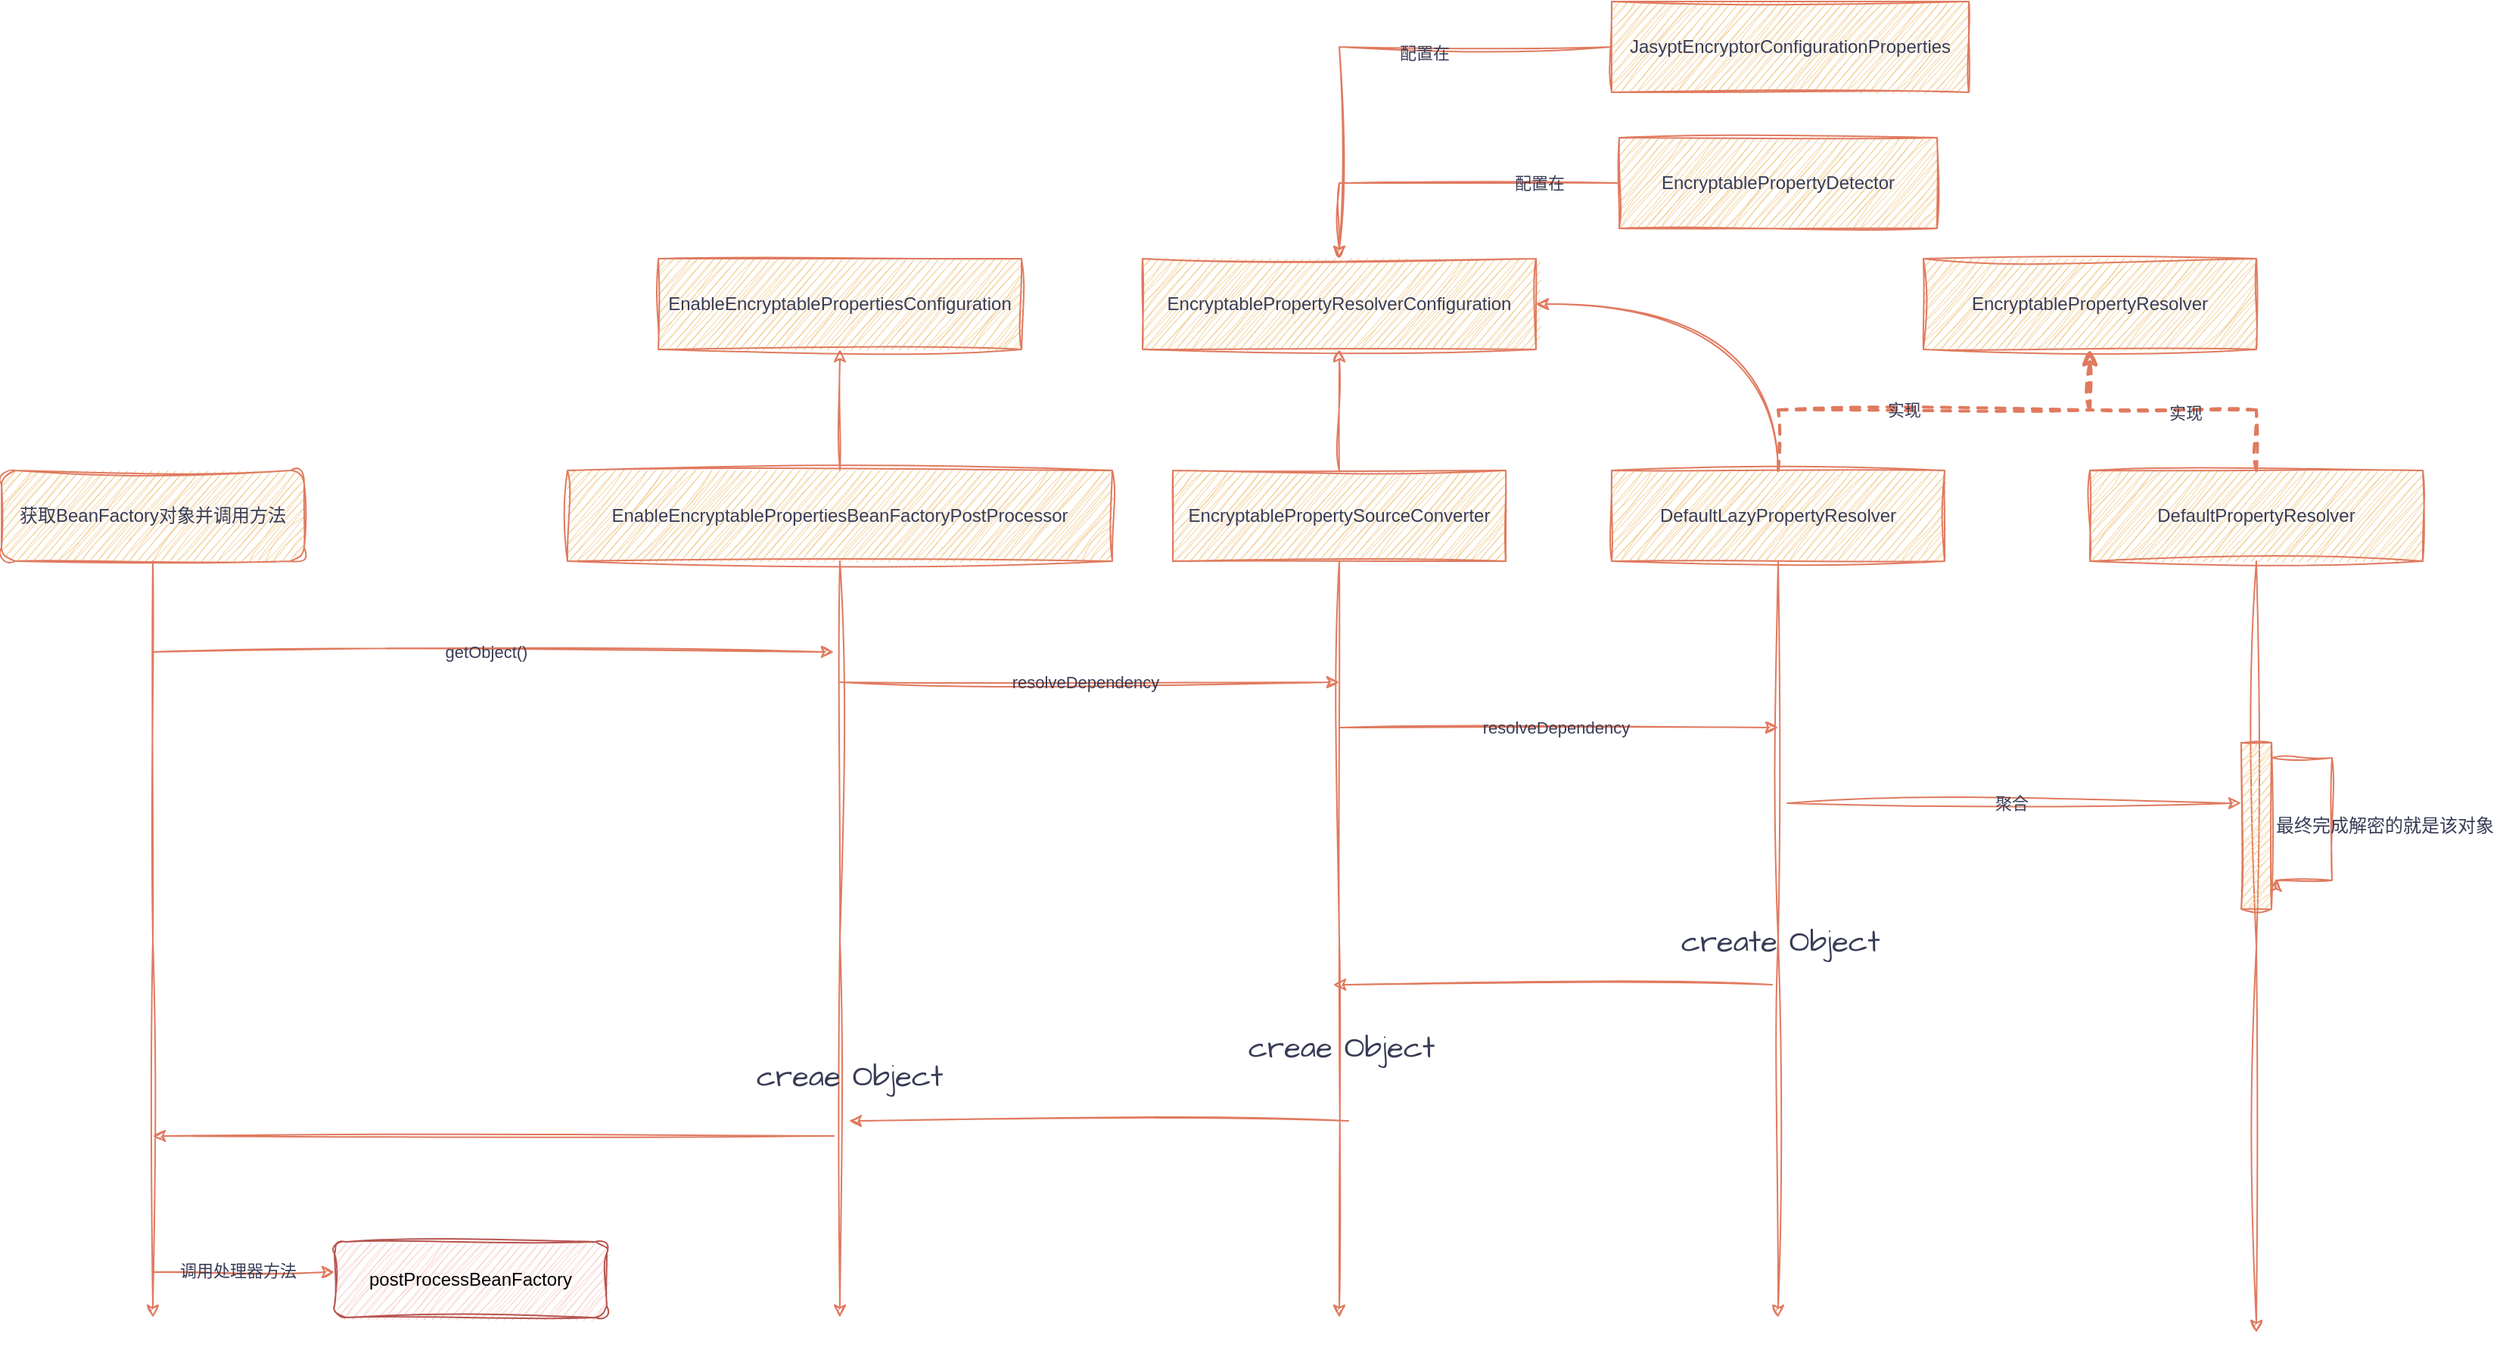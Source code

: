 <mxfile version="22.1.11" type="device">
  <diagram name="第 1 页" id="Nq9HP8k-YOlnzldPy4ng">
    <mxGraphModel dx="1034" dy="1680" grid="1" gridSize="10" guides="1" tooltips="1" connect="1" arrows="1" fold="1" page="1" pageScale="1" pageWidth="827" pageHeight="1169" math="0" shadow="0">
      <root>
        <mxCell id="0" />
        <mxCell id="1" parent="0" />
        <mxCell id="cHM0vzmXSG49mNPS2hCI-51" style="edgeStyle=orthogonalEdgeStyle;rounded=0;hachureGap=4;orthogonalLoop=1;jettySize=auto;html=1;strokeColor=#E07A5F;fontFamily=Architects Daughter;fontSource=https%3A%2F%2Ffonts.googleapis.com%2Fcss%3Ffamily%3DArchitects%2BDaughter;fontSize=16;fontColor=default;fillColor=#F2CC8F;sketch=1;curveFitting=1;jiggle=2;labelBackgroundColor=none;" edge="1" parent="1" source="cHM0vzmXSG49mNPS2hCI-48">
          <mxGeometry relative="1" as="geometry">
            <mxPoint x="1530" y="850" as="targetPoint" />
          </mxGeometry>
        </mxCell>
        <mxCell id="cHM0vzmXSG49mNPS2hCI-9" style="edgeStyle=orthogonalEdgeStyle;rounded=0;orthogonalLoop=1;jettySize=auto;html=1;labelBackgroundColor=none;strokeColor=#E07A5F;fontColor=default;sketch=1;curveFitting=1;jiggle=2;" edge="1" parent="1" source="cHM0vzmXSG49mNPS2hCI-8">
          <mxGeometry relative="1" as="geometry">
            <mxPoint x="1214" y="840" as="targetPoint" />
          </mxGeometry>
        </mxCell>
        <mxCell id="cHM0vzmXSG49mNPS2hCI-28" value="create Object" style="edgeLabel;html=1;align=center;verticalAlign=middle;resizable=0;points=[];fontSize=20;fontFamily=Architects Daughter;fontColor=#393C56;labelBackgroundColor=none;sketch=1;curveFitting=1;jiggle=2;" vertex="1" connectable="0" parent="cHM0vzmXSG49mNPS2hCI-9">
          <mxGeometry x="0.225" y="2" relative="1" as="geometry">
            <mxPoint x="-2" y="-55" as="offset" />
          </mxGeometry>
        </mxCell>
        <mxCell id="cHM0vzmXSG49mNPS2hCI-1" value="EnableEncryptablePropertiesConfiguration" style="rounded=0;whiteSpace=wrap;html=1;labelBackgroundColor=none;fillColor=#F2CC8F;strokeColor=#E07A5F;sketch=1;curveFitting=1;jiggle=2;fontColor=#393C56;" vertex="1" parent="1">
          <mxGeometry x="474" y="140" width="240" height="60" as="geometry" />
        </mxCell>
        <mxCell id="cHM0vzmXSG49mNPS2hCI-5" style="edgeStyle=orthogonalEdgeStyle;rounded=0;orthogonalLoop=1;jettySize=auto;html=1;labelBackgroundColor=none;strokeColor=#E07A5F;fontColor=default;sketch=1;curveFitting=1;jiggle=2;" edge="1" parent="1" source="cHM0vzmXSG49mNPS2hCI-2">
          <mxGeometry relative="1" as="geometry">
            <mxPoint x="594" y="840" as="targetPoint" />
          </mxGeometry>
        </mxCell>
        <mxCell id="cHM0vzmXSG49mNPS2hCI-12" style="edgeStyle=orthogonalEdgeStyle;rounded=0;orthogonalLoop=1;jettySize=auto;html=1;exitX=0.5;exitY=0;exitDx=0;exitDy=0;entryX=0.5;entryY=1;entryDx=0;entryDy=0;labelBackgroundColor=none;strokeColor=#E07A5F;fontColor=default;sketch=1;curveFitting=1;jiggle=2;" edge="1" parent="1" source="cHM0vzmXSG49mNPS2hCI-2" target="cHM0vzmXSG49mNPS2hCI-1">
          <mxGeometry relative="1" as="geometry" />
        </mxCell>
        <mxCell id="cHM0vzmXSG49mNPS2hCI-2" value="EnableEncryptablePropertiesBeanFactoryPostProcessor" style="rounded=0;whiteSpace=wrap;html=1;labelBackgroundColor=none;fillColor=#F2CC8F;strokeColor=#E07A5F;fontColor=#393C56;sketch=1;curveFitting=1;jiggle=2;" vertex="1" parent="1">
          <mxGeometry x="414" y="280" width="360" height="60" as="geometry" />
        </mxCell>
        <mxCell id="cHM0vzmXSG49mNPS2hCI-6" style="edgeStyle=orthogonalEdgeStyle;rounded=0;orthogonalLoop=1;jettySize=auto;html=1;labelBackgroundColor=none;strokeColor=#E07A5F;fontColor=default;sketch=1;curveFitting=1;jiggle=2;" edge="1" parent="1" source="cHM0vzmXSG49mNPS2hCI-4">
          <mxGeometry relative="1" as="geometry">
            <mxPoint x="924" y="840" as="targetPoint" />
          </mxGeometry>
        </mxCell>
        <mxCell id="cHM0vzmXSG49mNPS2hCI-30" value="creae Object" style="edgeLabel;html=1;align=center;verticalAlign=middle;resizable=0;points=[];fontSize=20;fontFamily=Architects Daughter;fontColor=#393C56;labelBackgroundColor=none;sketch=1;curveFitting=1;jiggle=2;" vertex="1" connectable="0" parent="cHM0vzmXSG49mNPS2hCI-6">
          <mxGeometry x="0.383" y="1" relative="1" as="geometry">
            <mxPoint x="-1" y="-25" as="offset" />
          </mxGeometry>
        </mxCell>
        <mxCell id="cHM0vzmXSG49mNPS2hCI-13" style="edgeStyle=orthogonalEdgeStyle;rounded=0;orthogonalLoop=1;jettySize=auto;html=1;exitX=0.5;exitY=0;exitDx=0;exitDy=0;entryX=0.5;entryY=1;entryDx=0;entryDy=0;labelBackgroundColor=none;strokeColor=#E07A5F;fontColor=default;sketch=1;curveFitting=1;jiggle=2;" edge="1" parent="1" source="cHM0vzmXSG49mNPS2hCI-4" target="cHM0vzmXSG49mNPS2hCI-7">
          <mxGeometry relative="1" as="geometry" />
        </mxCell>
        <mxCell id="cHM0vzmXSG49mNPS2hCI-4" value="EncryptablePropertySourceConverter" style="rounded=0;whiteSpace=wrap;html=1;labelBackgroundColor=none;fillColor=#F2CC8F;strokeColor=#E07A5F;fontColor=#393C56;sketch=1;curveFitting=1;jiggle=2;" vertex="1" parent="1">
          <mxGeometry x="814" y="280" width="220" height="60" as="geometry" />
        </mxCell>
        <mxCell id="cHM0vzmXSG49mNPS2hCI-7" value="EncryptablePropertyResolverConfiguration" style="rounded=0;whiteSpace=wrap;html=1;labelBackgroundColor=none;fillColor=#F2CC8F;strokeColor=#E07A5F;sketch=1;curveFitting=1;jiggle=2;fontColor=#393C56;" vertex="1" parent="1">
          <mxGeometry x="794" y="140" width="260" height="60" as="geometry" />
        </mxCell>
        <mxCell id="cHM0vzmXSG49mNPS2hCI-15" style="edgeStyle=orthogonalEdgeStyle;rounded=0;orthogonalLoop=1;jettySize=auto;html=1;entryX=1;entryY=0.5;entryDx=0;entryDy=0;exitX=0.5;exitY=0;exitDx=0;exitDy=0;curved=1;labelBackgroundColor=none;strokeColor=#E07A5F;fontColor=default;sketch=1;curveFitting=1;jiggle=2;" edge="1" parent="1" source="cHM0vzmXSG49mNPS2hCI-8" target="cHM0vzmXSG49mNPS2hCI-7">
          <mxGeometry relative="1" as="geometry" />
        </mxCell>
        <mxCell id="cHM0vzmXSG49mNPS2hCI-67" style="edgeStyle=orthogonalEdgeStyle;rounded=0;orthogonalLoop=1;jettySize=auto;html=1;entryX=0.5;entryY=1;entryDx=0;entryDy=0;fillColor=#F2CC8F;strokeColor=#E07A5F;dashed=1;strokeWidth=2;sketch=1;curveFitting=1;jiggle=2;labelBackgroundColor=none;fontColor=default;" edge="1" parent="1" source="cHM0vzmXSG49mNPS2hCI-8" target="cHM0vzmXSG49mNPS2hCI-66">
          <mxGeometry relative="1" as="geometry">
            <Array as="points">
              <mxPoint x="1214" y="240" />
              <mxPoint x="1420" y="240" />
            </Array>
          </mxGeometry>
        </mxCell>
        <mxCell id="cHM0vzmXSG49mNPS2hCI-70" value="实现" style="edgeLabel;html=1;align=center;verticalAlign=middle;resizable=0;points=[];sketch=1;curveFitting=1;jiggle=2;labelBackgroundColor=none;fontColor=#393C56;" vertex="1" connectable="0" parent="cHM0vzmXSG49mNPS2hCI-67">
          <mxGeometry x="-0.14" relative="1" as="geometry">
            <mxPoint as="offset" />
          </mxGeometry>
        </mxCell>
        <mxCell id="cHM0vzmXSG49mNPS2hCI-8" value="DefaultLazyPropertyResolver" style="rounded=0;whiteSpace=wrap;html=1;labelBackgroundColor=none;fillColor=#F2CC8F;strokeColor=#E07A5F;fontColor=#393C56;sketch=1;curveFitting=1;jiggle=2;" vertex="1" parent="1">
          <mxGeometry x="1104" y="280" width="220" height="60" as="geometry" />
        </mxCell>
        <mxCell id="cHM0vzmXSG49mNPS2hCI-11" style="edgeStyle=orthogonalEdgeStyle;rounded=0;orthogonalLoop=1;jettySize=auto;html=1;labelBackgroundColor=none;strokeColor=#E07A5F;fontColor=default;sketch=1;curveFitting=1;jiggle=2;" edge="1" parent="1" source="cHM0vzmXSG49mNPS2hCI-10">
          <mxGeometry relative="1" as="geometry">
            <mxPoint x="140" y="840" as="targetPoint" />
          </mxGeometry>
        </mxCell>
        <mxCell id="cHM0vzmXSG49mNPS2hCI-10" value="获取BeanFactory对象并调用方法" style="rounded=1;whiteSpace=wrap;html=1;labelBackgroundColor=none;fillColor=#F2CC8F;strokeColor=#E07A5F;fontColor=#393C56;sketch=1;curveFitting=1;jiggle=2;" vertex="1" parent="1">
          <mxGeometry x="40" y="280" width="200" height="60" as="geometry" />
        </mxCell>
        <mxCell id="cHM0vzmXSG49mNPS2hCI-16" value="" style="endArrow=classic;html=1;rounded=0;labelBackgroundColor=none;strokeColor=#E07A5F;fontColor=default;sketch=1;curveFitting=1;jiggle=2;" edge="1" parent="1">
          <mxGeometry width="50" height="50" relative="1" as="geometry">
            <mxPoint x="140" y="400" as="sourcePoint" />
            <mxPoint x="590" y="400" as="targetPoint" />
          </mxGeometry>
        </mxCell>
        <mxCell id="cHM0vzmXSG49mNPS2hCI-17" value="getObject()" style="edgeLabel;html=1;align=center;verticalAlign=middle;resizable=0;points=[];labelBackgroundColor=none;fontColor=#393C56;sketch=1;curveFitting=1;jiggle=2;" vertex="1" connectable="0" parent="cHM0vzmXSG49mNPS2hCI-16">
          <mxGeometry x="-0.017" relative="1" as="geometry">
            <mxPoint x="-1" as="offset" />
          </mxGeometry>
        </mxCell>
        <mxCell id="cHM0vzmXSG49mNPS2hCI-18" value="" style="endArrow=classic;html=1;rounded=0;labelBackgroundColor=none;strokeColor=#E07A5F;fontColor=default;sketch=1;curveFitting=1;jiggle=2;" edge="1" parent="1">
          <mxGeometry width="50" height="50" relative="1" as="geometry">
            <mxPoint x="594" y="420" as="sourcePoint" />
            <mxPoint x="924" y="420" as="targetPoint" />
          </mxGeometry>
        </mxCell>
        <mxCell id="cHM0vzmXSG49mNPS2hCI-19" value="resolveDependency" style="edgeLabel;html=1;align=center;verticalAlign=middle;resizable=0;points=[];labelBackgroundColor=none;fontColor=#393C56;sketch=1;curveFitting=1;jiggle=2;" vertex="1" connectable="0" parent="cHM0vzmXSG49mNPS2hCI-18">
          <mxGeometry x="-0.017" relative="1" as="geometry">
            <mxPoint as="offset" />
          </mxGeometry>
        </mxCell>
        <mxCell id="cHM0vzmXSG49mNPS2hCI-21" value="" style="endArrow=classic;html=1;rounded=0;labelBackgroundColor=none;strokeColor=#E07A5F;fontColor=default;sketch=1;curveFitting=1;jiggle=2;" edge="1" parent="1">
          <mxGeometry width="50" height="50" relative="1" as="geometry">
            <mxPoint x="924" y="450" as="sourcePoint" />
            <mxPoint x="1214" y="450" as="targetPoint" />
          </mxGeometry>
        </mxCell>
        <mxCell id="cHM0vzmXSG49mNPS2hCI-22" value="&lt;div style=&quot;&quot; data-line=&quot;true&quot; data-line-index=&quot;0&quot; data-zone-id=&quot;0&quot;&gt;resolveDependency&lt;/div&gt;" style="edgeLabel;html=1;align=center;verticalAlign=middle;resizable=0;points=[];labelBackgroundColor=none;fontColor=#393C56;sketch=1;curveFitting=1;jiggle=2;" vertex="1" connectable="0" parent="cHM0vzmXSG49mNPS2hCI-21">
          <mxGeometry x="-0.017" relative="1" as="geometry">
            <mxPoint as="offset" />
          </mxGeometry>
        </mxCell>
        <mxCell id="cHM0vzmXSG49mNPS2hCI-25" style="edgeStyle=orthogonalEdgeStyle;rounded=0;hachureGap=4;orthogonalLoop=1;jettySize=auto;html=1;entryX=0.5;entryY=0;entryDx=0;entryDy=0;strokeColor=#E07A5F;fontFamily=Architects Daughter;fontSource=https%3A%2F%2Ffonts.googleapis.com%2Fcss%3Ffamily%3DArchitects%2BDaughter;fontSize=16;fontColor=default;fillColor=#F2CC8F;labelBackgroundColor=none;sketch=1;curveFitting=1;jiggle=2;" edge="1" parent="1" source="cHM0vzmXSG49mNPS2hCI-24" target="cHM0vzmXSG49mNPS2hCI-7">
          <mxGeometry relative="1" as="geometry" />
        </mxCell>
        <mxCell id="cHM0vzmXSG49mNPS2hCI-60" value="配置在" style="edgeLabel;html=1;align=center;verticalAlign=middle;resizable=0;points=[];sketch=1;curveFitting=1;jiggle=2;labelBackgroundColor=none;fontColor=#393C56;" vertex="1" connectable="0" parent="cHM0vzmXSG49mNPS2hCI-25">
          <mxGeometry x="-0.222" y="4" relative="1" as="geometry">
            <mxPoint as="offset" />
          </mxGeometry>
        </mxCell>
        <mxCell id="cHM0vzmXSG49mNPS2hCI-24" value="&lt;div style=&quot;&quot; data-line=&quot;true&quot; data-line-index=&quot;0&quot; data-zone-id=&quot;0&quot;&gt;JasyptEncryptorConfigurationProperties&lt;/div&gt;" style="rounded=0;whiteSpace=wrap;html=1;labelBackgroundColor=none;fillColor=#F2CC8F;strokeColor=#E07A5F;sketch=1;curveFitting=1;jiggle=2;fontColor=#393C56;" vertex="1" parent="1">
          <mxGeometry x="1104" y="-30" width="236" height="60" as="geometry" />
        </mxCell>
        <mxCell id="cHM0vzmXSG49mNPS2hCI-27" style="edgeStyle=orthogonalEdgeStyle;rounded=0;hachureGap=4;orthogonalLoop=1;jettySize=auto;html=1;strokeColor=#E07A5F;fontFamily=Architects Daughter;fontSource=https%3A%2F%2Ffonts.googleapis.com%2Fcss%3Ffamily%3DArchitects%2BDaughter;fontSize=16;fontColor=default;fillColor=#F2CC8F;labelBackgroundColor=none;sketch=1;curveFitting=1;jiggle=2;" edge="1" parent="1" source="cHM0vzmXSG49mNPS2hCI-26" target="cHM0vzmXSG49mNPS2hCI-7">
          <mxGeometry relative="1" as="geometry" />
        </mxCell>
        <mxCell id="cHM0vzmXSG49mNPS2hCI-61" value="配置在" style="edgeLabel;html=1;align=center;verticalAlign=middle;resizable=0;points=[];sketch=1;curveFitting=1;jiggle=2;labelBackgroundColor=none;fontColor=#393C56;" vertex="1" connectable="0" parent="cHM0vzmXSG49mNPS2hCI-27">
          <mxGeometry x="-0.548" relative="1" as="geometry">
            <mxPoint as="offset" />
          </mxGeometry>
        </mxCell>
        <mxCell id="cHM0vzmXSG49mNPS2hCI-26" value="&lt;div style=&quot;&quot; data-line=&quot;true&quot; data-line-index=&quot;0&quot; data-zone-id=&quot;0&quot;&gt;&lt;div style=&quot;&quot; data-line=&quot;true&quot; data-line-index=&quot;0&quot; data-zone-id=&quot;0&quot;&gt;EncryptablePropertyDetector&lt;/div&gt;&lt;/div&gt;" style="rounded=0;whiteSpace=wrap;html=1;labelBackgroundColor=none;fillColor=#F2CC8F;strokeColor=#E07A5F;sketch=1;curveFitting=1;jiggle=2;fontColor=#393C56;" vertex="1" parent="1">
          <mxGeometry x="1109" y="60" width="210" height="60" as="geometry" />
        </mxCell>
        <mxCell id="cHM0vzmXSG49mNPS2hCI-29" value="" style="endArrow=classic;html=1;rounded=0;hachureGap=4;strokeColor=#E07A5F;fontFamily=Architects Daughter;fontSource=https%3A%2F%2Ffonts.googleapis.com%2Fcss%3Ffamily%3DArchitects%2BDaughter;fontSize=16;fontColor=default;fillColor=#F2CC8F;labelBackgroundColor=none;sketch=1;curveFitting=1;jiggle=2;" edge="1" parent="1">
          <mxGeometry width="50" height="50" relative="1" as="geometry">
            <mxPoint x="1210" y="620" as="sourcePoint" />
            <mxPoint x="920" y="620" as="targetPoint" />
          </mxGeometry>
        </mxCell>
        <mxCell id="cHM0vzmXSG49mNPS2hCI-31" value="" style="endArrow=classic;html=1;rounded=0;hachureGap=4;strokeColor=#E07A5F;fontFamily=Architects Daughter;fontSource=https%3A%2F%2Ffonts.googleapis.com%2Fcss%3Ffamily%3DArchitects%2BDaughter;fontSize=16;fontColor=default;fillColor=#F2CC8F;labelBackgroundColor=none;sketch=1;curveFitting=1;jiggle=2;" edge="1" parent="1">
          <mxGeometry width="50" height="50" relative="1" as="geometry">
            <mxPoint x="930" y="710" as="sourcePoint" />
            <mxPoint x="600" y="710" as="targetPoint" />
          </mxGeometry>
        </mxCell>
        <mxCell id="cHM0vzmXSG49mNPS2hCI-32" value="creae Object" style="edgeLabel;html=1;align=center;verticalAlign=middle;resizable=0;points=[];fontSize=20;fontFamily=Architects Daughter;fontColor=#393C56;labelBackgroundColor=none;sketch=1;curveFitting=1;jiggle=2;" vertex="1" connectable="0" parent="1">
          <mxGeometry x="599.998" y="680.002" as="geometry" />
        </mxCell>
        <mxCell id="cHM0vzmXSG49mNPS2hCI-33" value="" style="endArrow=classic;html=1;rounded=0;hachureGap=4;strokeColor=#E07A5F;fontFamily=Architects Daughter;fontSource=https%3A%2F%2Ffonts.googleapis.com%2Fcss%3Ffamily%3DArchitects%2BDaughter;fontSize=16;fontColor=default;fillColor=#F2CC8F;labelBackgroundColor=none;sketch=1;curveFitting=1;jiggle=2;" edge="1" parent="1">
          <mxGeometry width="50" height="50" relative="1" as="geometry">
            <mxPoint x="590" y="720" as="sourcePoint" />
            <mxPoint x="140" y="720" as="targetPoint" />
          </mxGeometry>
        </mxCell>
        <mxCell id="cHM0vzmXSG49mNPS2hCI-35" value="" style="endArrow=classic;html=1;rounded=0;hachureGap=4;strokeColor=#E07A5F;fontFamily=Architects Daughter;fontSource=https%3A%2F%2Ffonts.googleapis.com%2Fcss%3Ffamily%3DArchitects%2BDaughter;fontSize=16;fontColor=default;fillColor=#F2CC8F;labelBackgroundColor=none;sketch=1;curveFitting=1;jiggle=2;" edge="1" parent="1">
          <mxGeometry width="50" height="50" relative="1" as="geometry">
            <mxPoint x="140" y="810" as="sourcePoint" />
            <mxPoint x="260" y="810" as="targetPoint" />
          </mxGeometry>
        </mxCell>
        <mxCell id="cHM0vzmXSG49mNPS2hCI-73" value="调用处理器方法" style="edgeLabel;html=1;align=center;verticalAlign=middle;resizable=0;points=[];sketch=1;curveFitting=1;jiggle=2;labelBackgroundColor=none;fontColor=#393C56;" vertex="1" connectable="0" parent="cHM0vzmXSG49mNPS2hCI-35">
          <mxGeometry x="-0.067" y="1" relative="1" as="geometry">
            <mxPoint as="offset" />
          </mxGeometry>
        </mxCell>
        <mxCell id="cHM0vzmXSG49mNPS2hCI-69" style="edgeStyle=orthogonalEdgeStyle;rounded=0;orthogonalLoop=1;jettySize=auto;html=1;entryX=0.5;entryY=1;entryDx=0;entryDy=0;fillColor=#F2CC8F;strokeColor=#E07A5F;dashed=1;strokeWidth=2;sketch=1;curveFitting=1;jiggle=2;labelBackgroundColor=none;fontColor=default;" edge="1" parent="1" source="cHM0vzmXSG49mNPS2hCI-48" target="cHM0vzmXSG49mNPS2hCI-66">
          <mxGeometry relative="1" as="geometry" />
        </mxCell>
        <mxCell id="cHM0vzmXSG49mNPS2hCI-71" value="实现" style="edgeLabel;html=1;align=center;verticalAlign=middle;resizable=0;points=[];sketch=1;curveFitting=1;jiggle=2;labelBackgroundColor=none;fontColor=#393C56;" vertex="1" connectable="0" parent="cHM0vzmXSG49mNPS2hCI-69">
          <mxGeometry x="-0.084" y="2" relative="1" as="geometry">
            <mxPoint as="offset" />
          </mxGeometry>
        </mxCell>
        <mxCell id="cHM0vzmXSG49mNPS2hCI-48" value="DefaultPropertyResolver" style="rounded=0;whiteSpace=wrap;html=1;labelBackgroundColor=none;fillColor=#F2CC8F;strokeColor=#E07A5F;fontColor=#393C56;sketch=1;curveFitting=1;jiggle=2;" vertex="1" parent="1">
          <mxGeometry x="1420" y="280" width="220" height="60" as="geometry" />
        </mxCell>
        <mxCell id="cHM0vzmXSG49mNPS2hCI-52" value="" style="endArrow=classic;html=1;rounded=0;labelBackgroundColor=none;strokeColor=#E07A5F;fontColor=default;sketch=1;curveFitting=1;jiggle=2;" edge="1" parent="1">
          <mxGeometry width="50" height="50" relative="1" as="geometry">
            <mxPoint x="1220" y="500" as="sourcePoint" />
            <mxPoint x="1520" y="500" as="targetPoint" />
          </mxGeometry>
        </mxCell>
        <mxCell id="cHM0vzmXSG49mNPS2hCI-53" value="&lt;div style=&quot;&quot; data-line=&quot;true&quot; data-line-index=&quot;0&quot; data-zone-id=&quot;0&quot;&gt;聚合&lt;/div&gt;" style="edgeLabel;html=1;align=center;verticalAlign=middle;resizable=0;points=[];labelBackgroundColor=none;fontColor=#393C56;sketch=1;curveFitting=1;jiggle=2;" vertex="1" connectable="0" parent="cHM0vzmXSG49mNPS2hCI-52">
          <mxGeometry x="-0.017" relative="1" as="geometry">
            <mxPoint as="offset" />
          </mxGeometry>
        </mxCell>
        <mxCell id="cHM0vzmXSG49mNPS2hCI-56" style="edgeStyle=orthogonalEdgeStyle;rounded=0;hachureGap=4;orthogonalLoop=1;jettySize=auto;html=1;strokeColor=#E07A5F;fontFamily=Architects Daughter;fontSource=https%3A%2F%2Ffonts.googleapis.com%2Fcss%3Ffamily%3DArchitects%2BDaughter;fontSize=16;fontColor=default;fillColor=#F2CC8F;entryX=1.15;entryY=0.818;entryDx=0;entryDy=0;entryPerimeter=0;sketch=1;curveFitting=1;jiggle=2;labelBackgroundColor=none;" edge="1" parent="1" source="cHM0vzmXSG49mNPS2hCI-54" target="cHM0vzmXSG49mNPS2hCI-54">
          <mxGeometry relative="1" as="geometry">
            <mxPoint x="1550" y="550" as="targetPoint" />
            <Array as="points">
              <mxPoint x="1580" y="470" />
              <mxPoint x="1580" y="551" />
            </Array>
          </mxGeometry>
        </mxCell>
        <mxCell id="cHM0vzmXSG49mNPS2hCI-54" value="" style="rounded=0;whiteSpace=wrap;html=1;hachureGap=4;strokeColor=#E07A5F;fontFamily=Architects Daughter;fontSource=https%3A%2F%2Ffonts.googleapis.com%2Fcss%3Ffamily%3DArchitects%2BDaughter;fontSize=20;fontColor=#393C56;fillColor=#F2CC8F;sketch=1;curveFitting=1;jiggle=2;labelBackgroundColor=none;" vertex="1" parent="1">
          <mxGeometry x="1520" y="460" width="20" height="110" as="geometry" />
        </mxCell>
        <mxCell id="cHM0vzmXSG49mNPS2hCI-58" value="最终完成解密的就是该对象" style="text;html=1;strokeColor=none;fillColor=none;align=center;verticalAlign=middle;whiteSpace=wrap;rounded=0;sketch=1;curveFitting=1;jiggle=2;labelBackgroundColor=none;fontColor=#393C56;" vertex="1" parent="1">
          <mxGeometry x="1540" y="505" width="150" height="20" as="geometry" />
        </mxCell>
        <mxCell id="cHM0vzmXSG49mNPS2hCI-66" value="EncryptablePropertyResolver" style="rounded=0;whiteSpace=wrap;html=1;labelBackgroundColor=none;fillColor=#F2CC8F;strokeColor=#E07A5F;sketch=1;curveFitting=1;jiggle=2;fontColor=#393C56;" vertex="1" parent="1">
          <mxGeometry x="1310" y="140" width="220" height="60" as="geometry" />
        </mxCell>
        <mxCell id="cHM0vzmXSG49mNPS2hCI-72" value="postProcessBeanFactory" style="rounded=1;whiteSpace=wrap;html=1;sketch=1;curveFitting=1;jiggle=2;labelBackgroundColor=none;fillColor=#f8cecc;strokeColor=#b85450;" vertex="1" parent="1">
          <mxGeometry x="260" y="790" width="180" height="50" as="geometry" />
        </mxCell>
      </root>
    </mxGraphModel>
  </diagram>
</mxfile>
